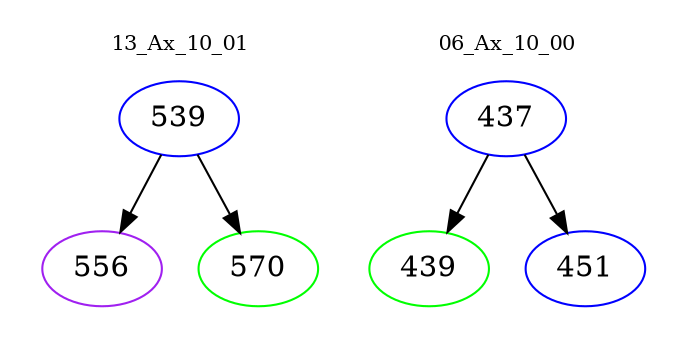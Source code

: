 digraph{
subgraph cluster_0 {
color = white
label = "13_Ax_10_01";
fontsize=10;
T0_539 [label="539", color="blue"]
T0_539 -> T0_556 [color="black"]
T0_556 [label="556", color="purple"]
T0_539 -> T0_570 [color="black"]
T0_570 [label="570", color="green"]
}
subgraph cluster_1 {
color = white
label = "06_Ax_10_00";
fontsize=10;
T1_437 [label="437", color="blue"]
T1_437 -> T1_439 [color="black"]
T1_439 [label="439", color="green"]
T1_437 -> T1_451 [color="black"]
T1_451 [label="451", color="blue"]
}
}
